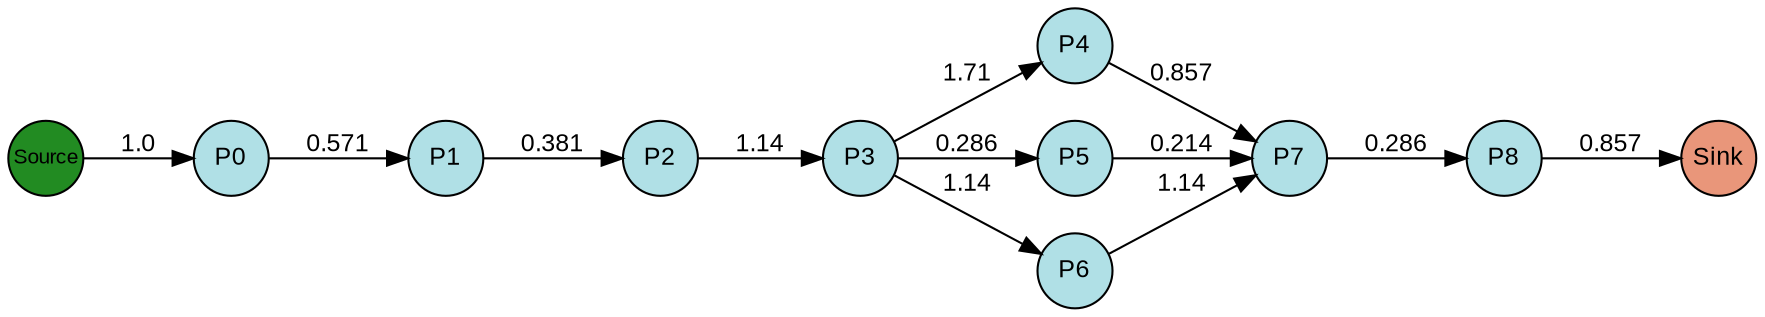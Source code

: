 digraph {
  splines=true;
node [margin=0 fontname=arial fontcolor=black fontsize=12 shape=circle width=0.5 fixedsize=true style=filled fillcolor=powderblue]
  1 [label="P0"]
  2 [label="P1"]
  3 [label="P2"]
  4 [label="P3"]
  5 [label="P4"]
  6 [label="P5"]
  7 [label="P6"]
  8 [label="P7"]
  9 [label="P8"]
  node [margin=0 fontname=arial fontcolor=black fontsize=10 shape=circle width=0.5 fixedsize=true style=filled fillcolor=forestgreen]
  10 [label="Source"]
  node [margin=0 fontname=arial fontcolor=black fontsize=12 shape=circle width=0.5 fixedsize=true style=filled fillcolor=darksalmon]
  11 [label="Sink"]
rankdir=LR
edge [margin=0 fontname=arial fontcolor=black fontsize=12]
   1 -> 2 [label="0.571"]
   2 -> 3 [label="0.381"]
   3 -> 4 [label="1.14"]
   4 -> 5 [label="1.71"]
   4 -> 6 [label="0.286"]
   4 -> 7 [label="1.14"]
   5 -> 8 [label="0.857"]
   6 -> 8 [label="0.214"]
   7 -> 8 [label="1.14"]
   8 -> 9 [label="0.286"]
   10 -> 1 [label="1.0"]
   9 -> 11 [label="0.857"]

  {rank=same 10}
	{rank=same  1 }
	{rank=same  2 }
	{rank=same  3 }
	{rank=same  4 }
	{rank=same  5, 6, 7 }
	{rank=same  8 }
	{rank=same  9 }
  {rank=same 11}
}
